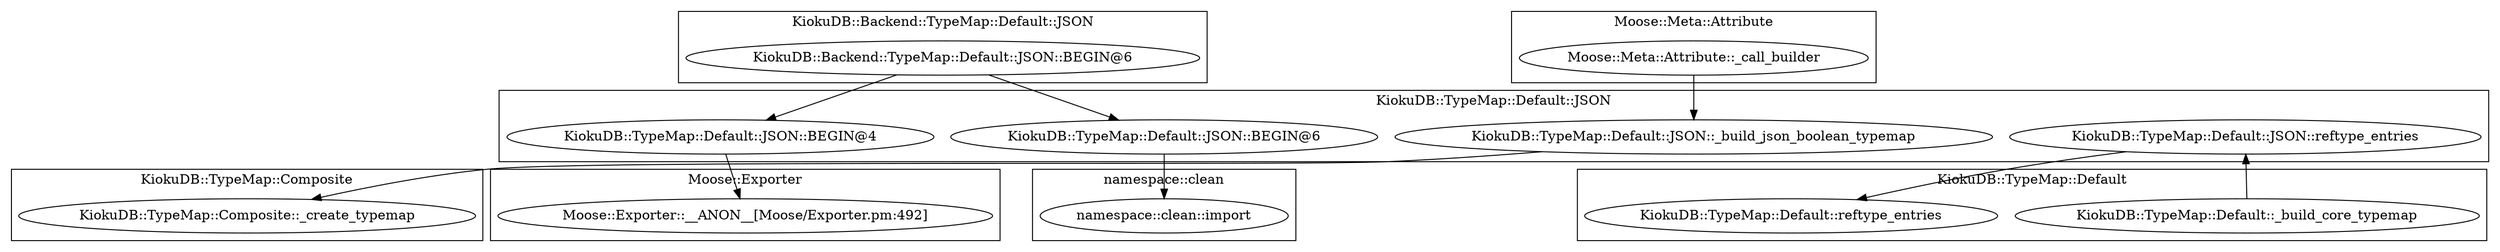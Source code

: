 digraph {
graph [overlap=false]
subgraph cluster_KiokuDB_TypeMap_Composite {
	label="KiokuDB::TypeMap::Composite";
	"KiokuDB::TypeMap::Composite::_create_typemap";
}
subgraph cluster_namespace_clean {
	label="namespace::clean";
	"namespace::clean::import";
}
subgraph cluster_KiokuDB_Backend_TypeMap_Default_JSON {
	label="KiokuDB::Backend::TypeMap::Default::JSON";
	"KiokuDB::Backend::TypeMap::Default::JSON::BEGIN@6";
}
subgraph cluster_Moose_Meta_Attribute {
	label="Moose::Meta::Attribute";
	"Moose::Meta::Attribute::_call_builder";
}
subgraph cluster_KiokuDB_TypeMap_Default_JSON {
	label="KiokuDB::TypeMap::Default::JSON";
	"KiokuDB::TypeMap::Default::JSON::_build_json_boolean_typemap";
	"KiokuDB::TypeMap::Default::JSON::BEGIN@4";
	"KiokuDB::TypeMap::Default::JSON::BEGIN@6";
	"KiokuDB::TypeMap::Default::JSON::reftype_entries";
}
subgraph cluster_KiokuDB_TypeMap_Default {
	label="KiokuDB::TypeMap::Default";
	"KiokuDB::TypeMap::Default::_build_core_typemap";
	"KiokuDB::TypeMap::Default::reftype_entries";
}
subgraph cluster_Moose_Exporter {
	label="Moose::Exporter";
	"Moose::Exporter::__ANON__[Moose/Exporter.pm:492]";
}
"KiokuDB::Backend::TypeMap::Default::JSON::BEGIN@6" -> "KiokuDB::TypeMap::Default::JSON::BEGIN@4";
"Moose::Meta::Attribute::_call_builder" -> "KiokuDB::TypeMap::Default::JSON::_build_json_boolean_typemap";
"KiokuDB::TypeMap::Default::JSON::BEGIN@6" -> "namespace::clean::import";
"KiokuDB::TypeMap::Default::JSON::BEGIN@4" -> "Moose::Exporter::__ANON__[Moose/Exporter.pm:492]";
"KiokuDB::Backend::TypeMap::Default::JSON::BEGIN@6" -> "KiokuDB::TypeMap::Default::JSON::BEGIN@6";
"KiokuDB::TypeMap::Default::JSON::_build_json_boolean_typemap" -> "KiokuDB::TypeMap::Composite::_create_typemap";
"KiokuDB::TypeMap::Default::JSON::reftype_entries" -> "KiokuDB::TypeMap::Default::reftype_entries";
"KiokuDB::TypeMap::Default::_build_core_typemap" -> "KiokuDB::TypeMap::Default::JSON::reftype_entries";
}
